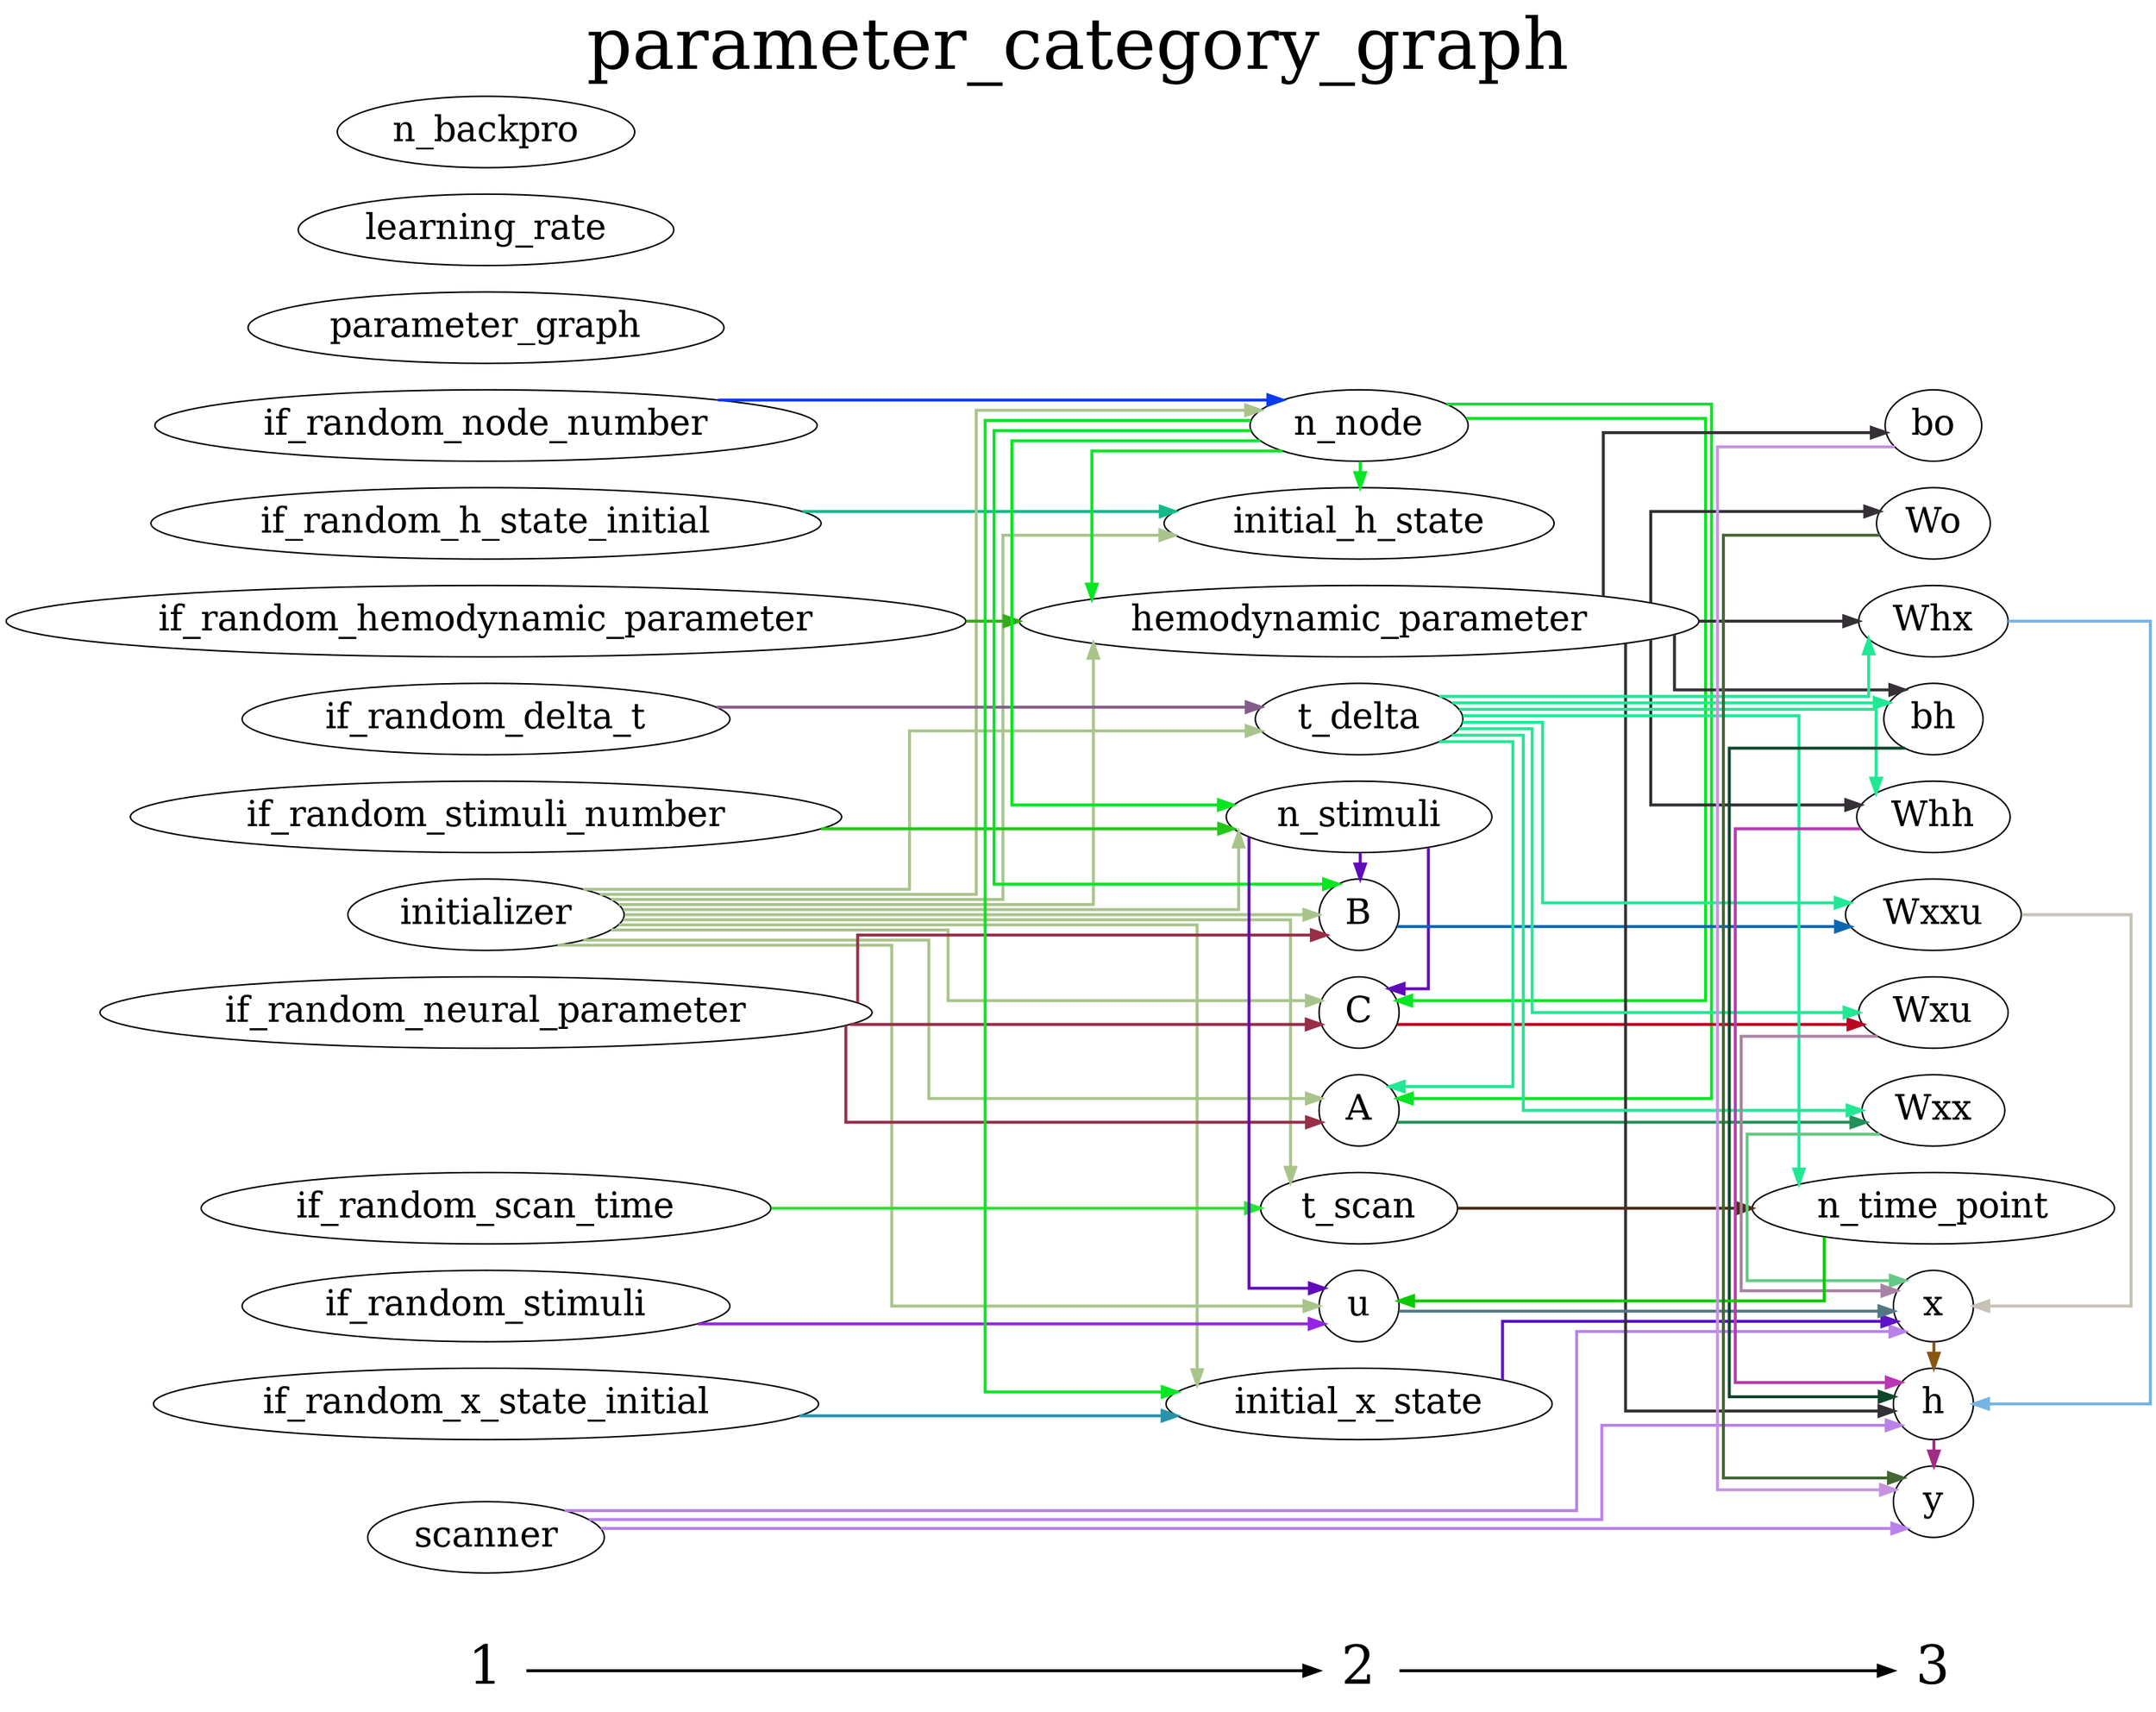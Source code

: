 digraph G {
          splines=ortho;
          fontsize = 48;
          rankdir = "LR";
          node[fontsize=24];
          edge[penwidth=2];
          {
          node [shape=plaintext fontsize=36];
          1 -> 
          2 -> 
          3
          }
          {rank = same;
          1;
          if_random_h_state_initial;
          initializer;
          if_random_neural_parameter;
          if_random_scan_time;
          parameter_graph;
          learning_rate;
          if_random_delta_t;
          if_random_stimuli;
          scanner;
          if_random_node_number;
          n_backpro;
          if_random_stimuli_number;
          if_random_x_state_initial;
          if_random_hemodynamic_parameter;
          }
          {rank = same;
          2;
          initial_h_state;
          n_node;
          initial_x_state;
          n_stimuli;
          C;
          A;
          B;
          hemodynamic_parameter;
          t_delta;
          t_scan;
          u;
          }
          {rank = same;
          3;
          Wxxu;
          bh;
          Wxx;
          h;
          Wxu;
          Whh;
          n_time_point;
          bo;
          x;
          Whx;
          Wo;
          y;
          }
          Wxxu -> x [color="#C6C0B7"];
          parameter_graph ;
          initializer -> initial_x_state [color="#A8C48B"];
          initializer -> n_stimuli [color="#A8C48B"];
          initializer -> initial_h_state [color="#A8C48B"];
          initializer -> C [color="#A8C48B"];
          initializer -> B [color="#A8C48B"];
          initializer -> t_delta [color="#A8C48B"];
          initializer -> u [color="#A8C48B"];
          initializer -> A [color="#A8C48B"];
          initializer -> n_node [color="#A8C48B"];
          initializer -> hemodynamic_parameter [color="#A8C48B"];
          initializer -> t_scan [color="#A8C48B"];
          bh -> h [color="#0E462A"];
          initial_x_state -> x [color="#5C12C8"];
          h -> y [color="#A22B83"];
          if_random_neural_parameter -> C [color="#982E48"];
          if_random_neural_parameter -> B [color="#982E48"];
          if_random_neural_parameter -> A [color="#982E48"];
          learning_rate ;
          if_random_scan_time -> t_scan [color="#24E633"];
          n_node -> initial_x_state [color="#06E622"];
          n_node -> n_stimuli [color="#06E622"];
          n_node -> initial_h_state [color="#06E622"];
          n_node -> C [color="#06E622"];
          n_node -> B [color="#06E622"];
          n_node -> A [color="#06E622"];
          n_node -> hemodynamic_parameter [color="#06E622"];
          Wxx -> x [color="#66C886"];
          t_delta -> bh [color="#21E895"];
          t_delta -> Wxu [color="#21E895"];
          t_delta -> Whh [color="#21E895"];
          t_delta -> n_time_point [color="#21E895"];
          t_delta -> Whx [color="#21E895"];
          t_delta -> Wxxu [color="#21E895"];
          t_delta -> A [color="#21E895"];
          t_delta -> Wxx [color="#21E895"];
          initial_h_state ;
          n_stimuli -> C [color="#610ABA"];
          n_stimuli -> B [color="#610ABA"];
          n_stimuli -> u [color="#610ABA"];
          Wxu -> x [color="#A982A3"];
          C -> Wxu [color="#BC0622"];
          if_random_delta_t -> t_delta [color="#845C89"];
          Whh -> h [color="#BA37B2"];
          if_random_stimuli -> u [color="#9523E3"];
          scanner -> x [color="#B982E9"];
          scanner -> h [color="#B982E9"];
          scanner -> y [color="#B982E9"];
          if_random_node_number -> n_node [color="#0A3CEC"];
          n_time_point -> u [color="#0BC900"];
          n_backpro ;
          B -> Wxxu [color="#0B66B2"];
          y ;
          hemodynamic_parameter -> bo [color="#353036"];
          hemodynamic_parameter -> bh [color="#353036"];
          hemodynamic_parameter -> Whh [color="#353036"];
          hemodynamic_parameter -> Whx [color="#353036"];
          hemodynamic_parameter -> h [color="#353036"];
          hemodynamic_parameter -> Wo [color="#353036"];
          bo -> y [color="#C593E0"];
          Whx -> h [color="#76B4E3"];
          if_random_stimuli_number -> n_stimuli [color="#24C617"];
          x -> h [color="#885612"];
          if_random_h_state_initial -> initial_h_state [color="#10BA89"];
          Wo -> y [color="#436733"];
          if_random_x_state_initial -> initial_x_state [color="#2793A9"];
          t_scan -> n_time_point [color="#512C1C"];
          u -> x [color="#527782"];
          if_random_hemodynamic_parameter -> hemodynamic_parameter [color="#35AB19"];
          A -> Wxx [color="#219257"];
          labelloc = "t";
          label = "parameter_category_graph";
}